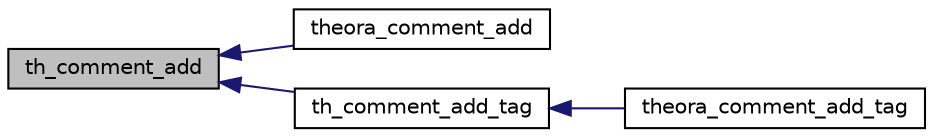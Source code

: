digraph "th_comment_add"
{
  edge [fontname="Helvetica",fontsize="10",labelfontname="Helvetica",labelfontsize="10"];
  node [fontname="Helvetica",fontsize="10",shape=record];
  rankdir="LR";
  Node1 [label="th_comment_add",height=0.2,width=0.4,color="black", fillcolor="grey75", style="filled", fontcolor="black"];
  Node1 -> Node2 [dir="back",color="midnightblue",fontsize="10",style="solid",fontname="Helvetica"];
  Node2 [label="theora_comment_add",height=0.2,width=0.4,color="black", fillcolor="white", style="filled",URL="$group__oldfuncs.html#ga650642ed23894e41109bbc42ec393ed4"];
  Node1 -> Node3 [dir="back",color="midnightblue",fontsize="10",style="solid",fontname="Helvetica"];
  Node3 [label="th_comment_add_tag",height=0.2,width=0.4,color="black", fillcolor="white", style="filled",URL="$group__basefuncs.html#ga6c5edc201ca220a30787ca6c1ddcaeaf"];
  Node3 -> Node4 [dir="back",color="midnightblue",fontsize="10",style="solid",fontname="Helvetica"];
  Node4 [label="theora_comment_add_tag",height=0.2,width=0.4,color="black", fillcolor="white", style="filled",URL="$group__oldfuncs.html#ga339bd80b5bf4bb168b7052d8ec0b5a92"];
}
